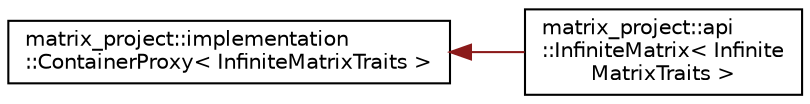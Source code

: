 digraph "Graphical Class Hierarchy"
{
  edge [fontname="Helvetica",fontsize="10",labelfontname="Helvetica",labelfontsize="10"];
  node [fontname="Helvetica",fontsize="10",shape=record];
  rankdir="LR";
  Node1 [label="matrix_project::implementation\l::ContainerProxy\< InfiniteMatrixTraits \>",height=0.2,width=0.4,color="black", fillcolor="white", style="filled",URL="$structmatrix__project_1_1implementation_1_1ContainerProxy.html",tooltip="Encapsulates the way how the data is stored, handles any data changes. "];
  Node1 -> Node2 [dir="back",color="firebrick4",fontsize="10",style="solid",fontname="Helvetica"];
  Node2 [label="matrix_project::api\l::InfiniteMatrix\< Infinite\lMatrixTraits \>",height=0.2,width=0.4,color="black", fillcolor="white", style="filled",URL="$structmatrix__project_1_1api_1_1InfiniteMatrix.html"];
}
